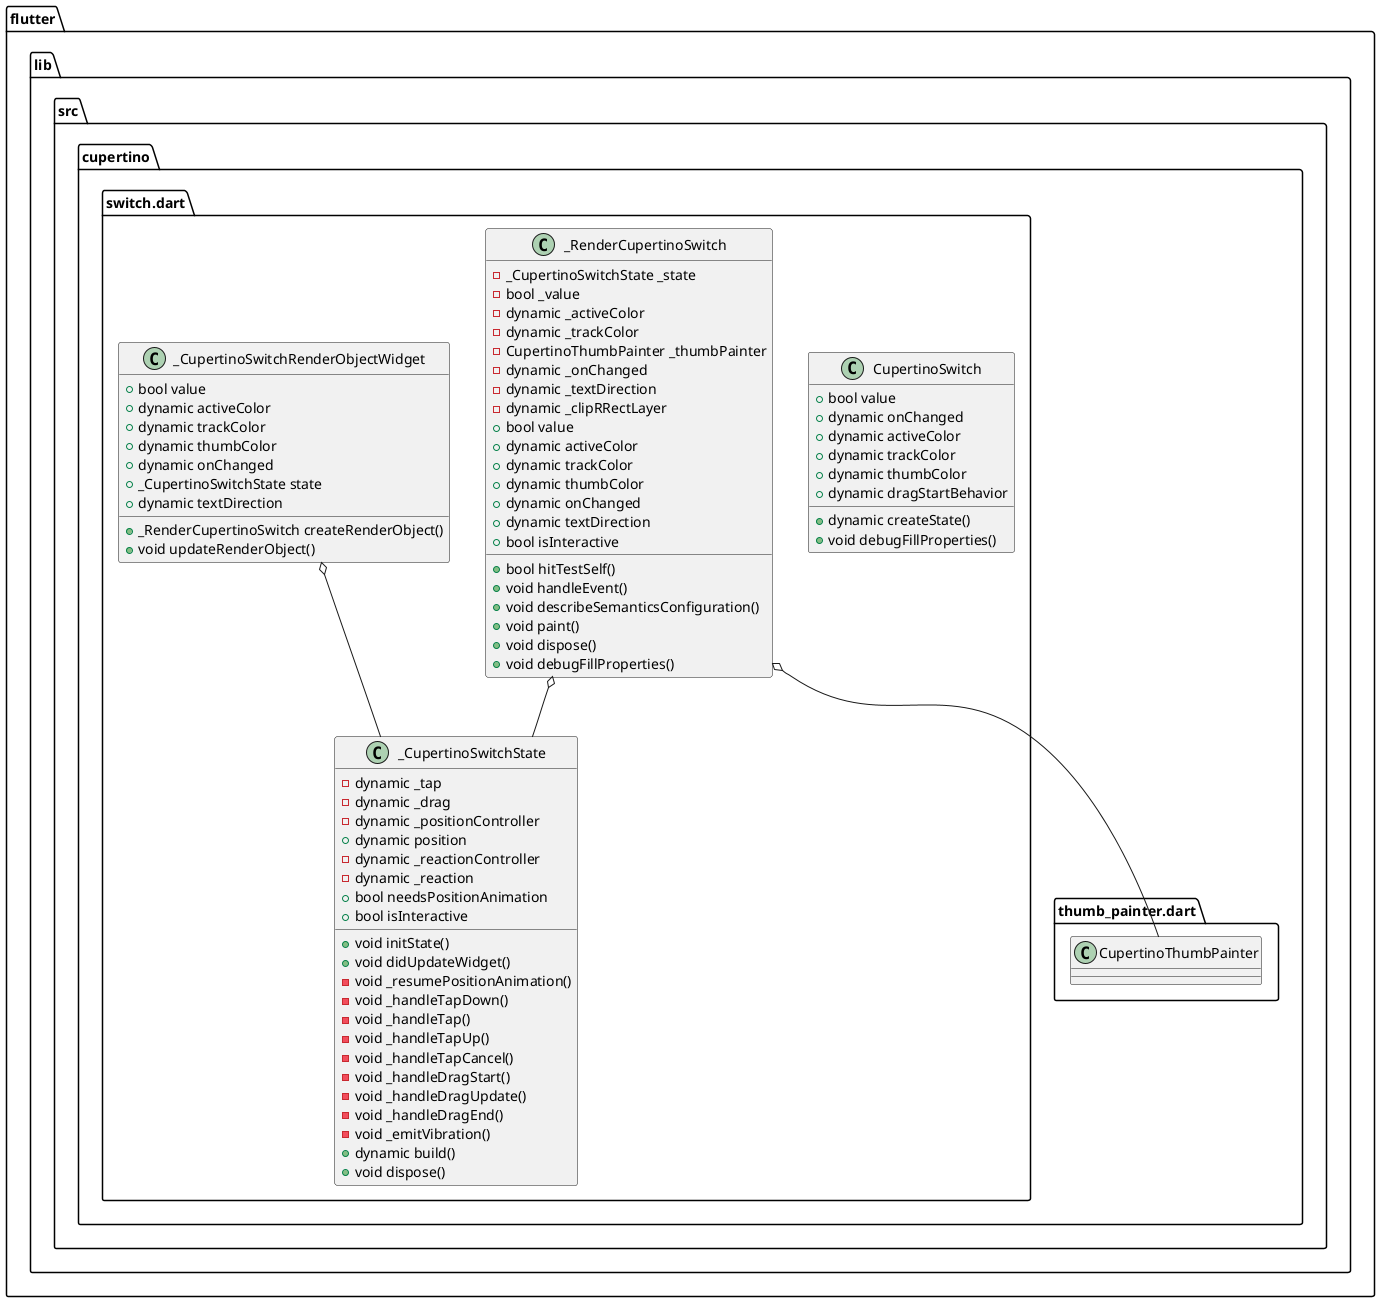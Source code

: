 @startuml
set namespaceSeparator ::

class "flutter::lib::src::cupertino::switch.dart::CupertinoSwitch" {
  +bool value
  +dynamic onChanged
  +dynamic activeColor
  +dynamic trackColor
  +dynamic thumbColor
  +dynamic dragStartBehavior
  +dynamic createState()
  +void debugFillProperties()
}

class "flutter::lib::src::cupertino::switch.dart::_CupertinoSwitchState" {
  -dynamic _tap
  -dynamic _drag
  -dynamic _positionController
  +dynamic position
  -dynamic _reactionController
  -dynamic _reaction
  +bool needsPositionAnimation
  +bool isInteractive
  +void initState()
  +void didUpdateWidget()
  -void _resumePositionAnimation()
  -void _handleTapDown()
  -void _handleTap()
  -void _handleTapUp()
  -void _handleTapCancel()
  -void _handleDragStart()
  -void _handleDragUpdate()
  -void _handleDragEnd()
  -void _emitVibration()
  +dynamic build()
  +void dispose()
}

class "flutter::lib::src::cupertino::switch.dart::_CupertinoSwitchRenderObjectWidget" {
  +bool value
  +dynamic activeColor
  +dynamic trackColor
  +dynamic thumbColor
  +dynamic onChanged
  +_CupertinoSwitchState state
  +dynamic textDirection
  +_RenderCupertinoSwitch createRenderObject()
  +void updateRenderObject()
}

"flutter::lib::src::cupertino::switch.dart::_CupertinoSwitchRenderObjectWidget" o-- "flutter::lib::src::cupertino::switch.dart::_CupertinoSwitchState"

class "flutter::lib::src::cupertino::switch.dart::_RenderCupertinoSwitch" {
  -_CupertinoSwitchState _state
  -bool _value
  -dynamic _activeColor
  -dynamic _trackColor
  -CupertinoThumbPainter _thumbPainter
  -dynamic _onChanged
  -dynamic _textDirection
  -dynamic _clipRRectLayer
  +bool value
  +dynamic activeColor
  +dynamic trackColor
  +dynamic thumbColor
  +dynamic onChanged
  +dynamic textDirection
  +bool isInteractive
  +bool hitTestSelf()
  +void handleEvent()
  +void describeSemanticsConfiguration()
  +void paint()
  +void dispose()
  +void debugFillProperties()
}

"flutter::lib::src::cupertino::switch.dart::_RenderCupertinoSwitch" o-- "flutter::lib::src::cupertino::switch.dart::_CupertinoSwitchState"
"flutter::lib::src::cupertino::switch.dart::_RenderCupertinoSwitch" o-- "flutter::lib::src::cupertino::thumb_painter.dart::CupertinoThumbPainter"


@enduml